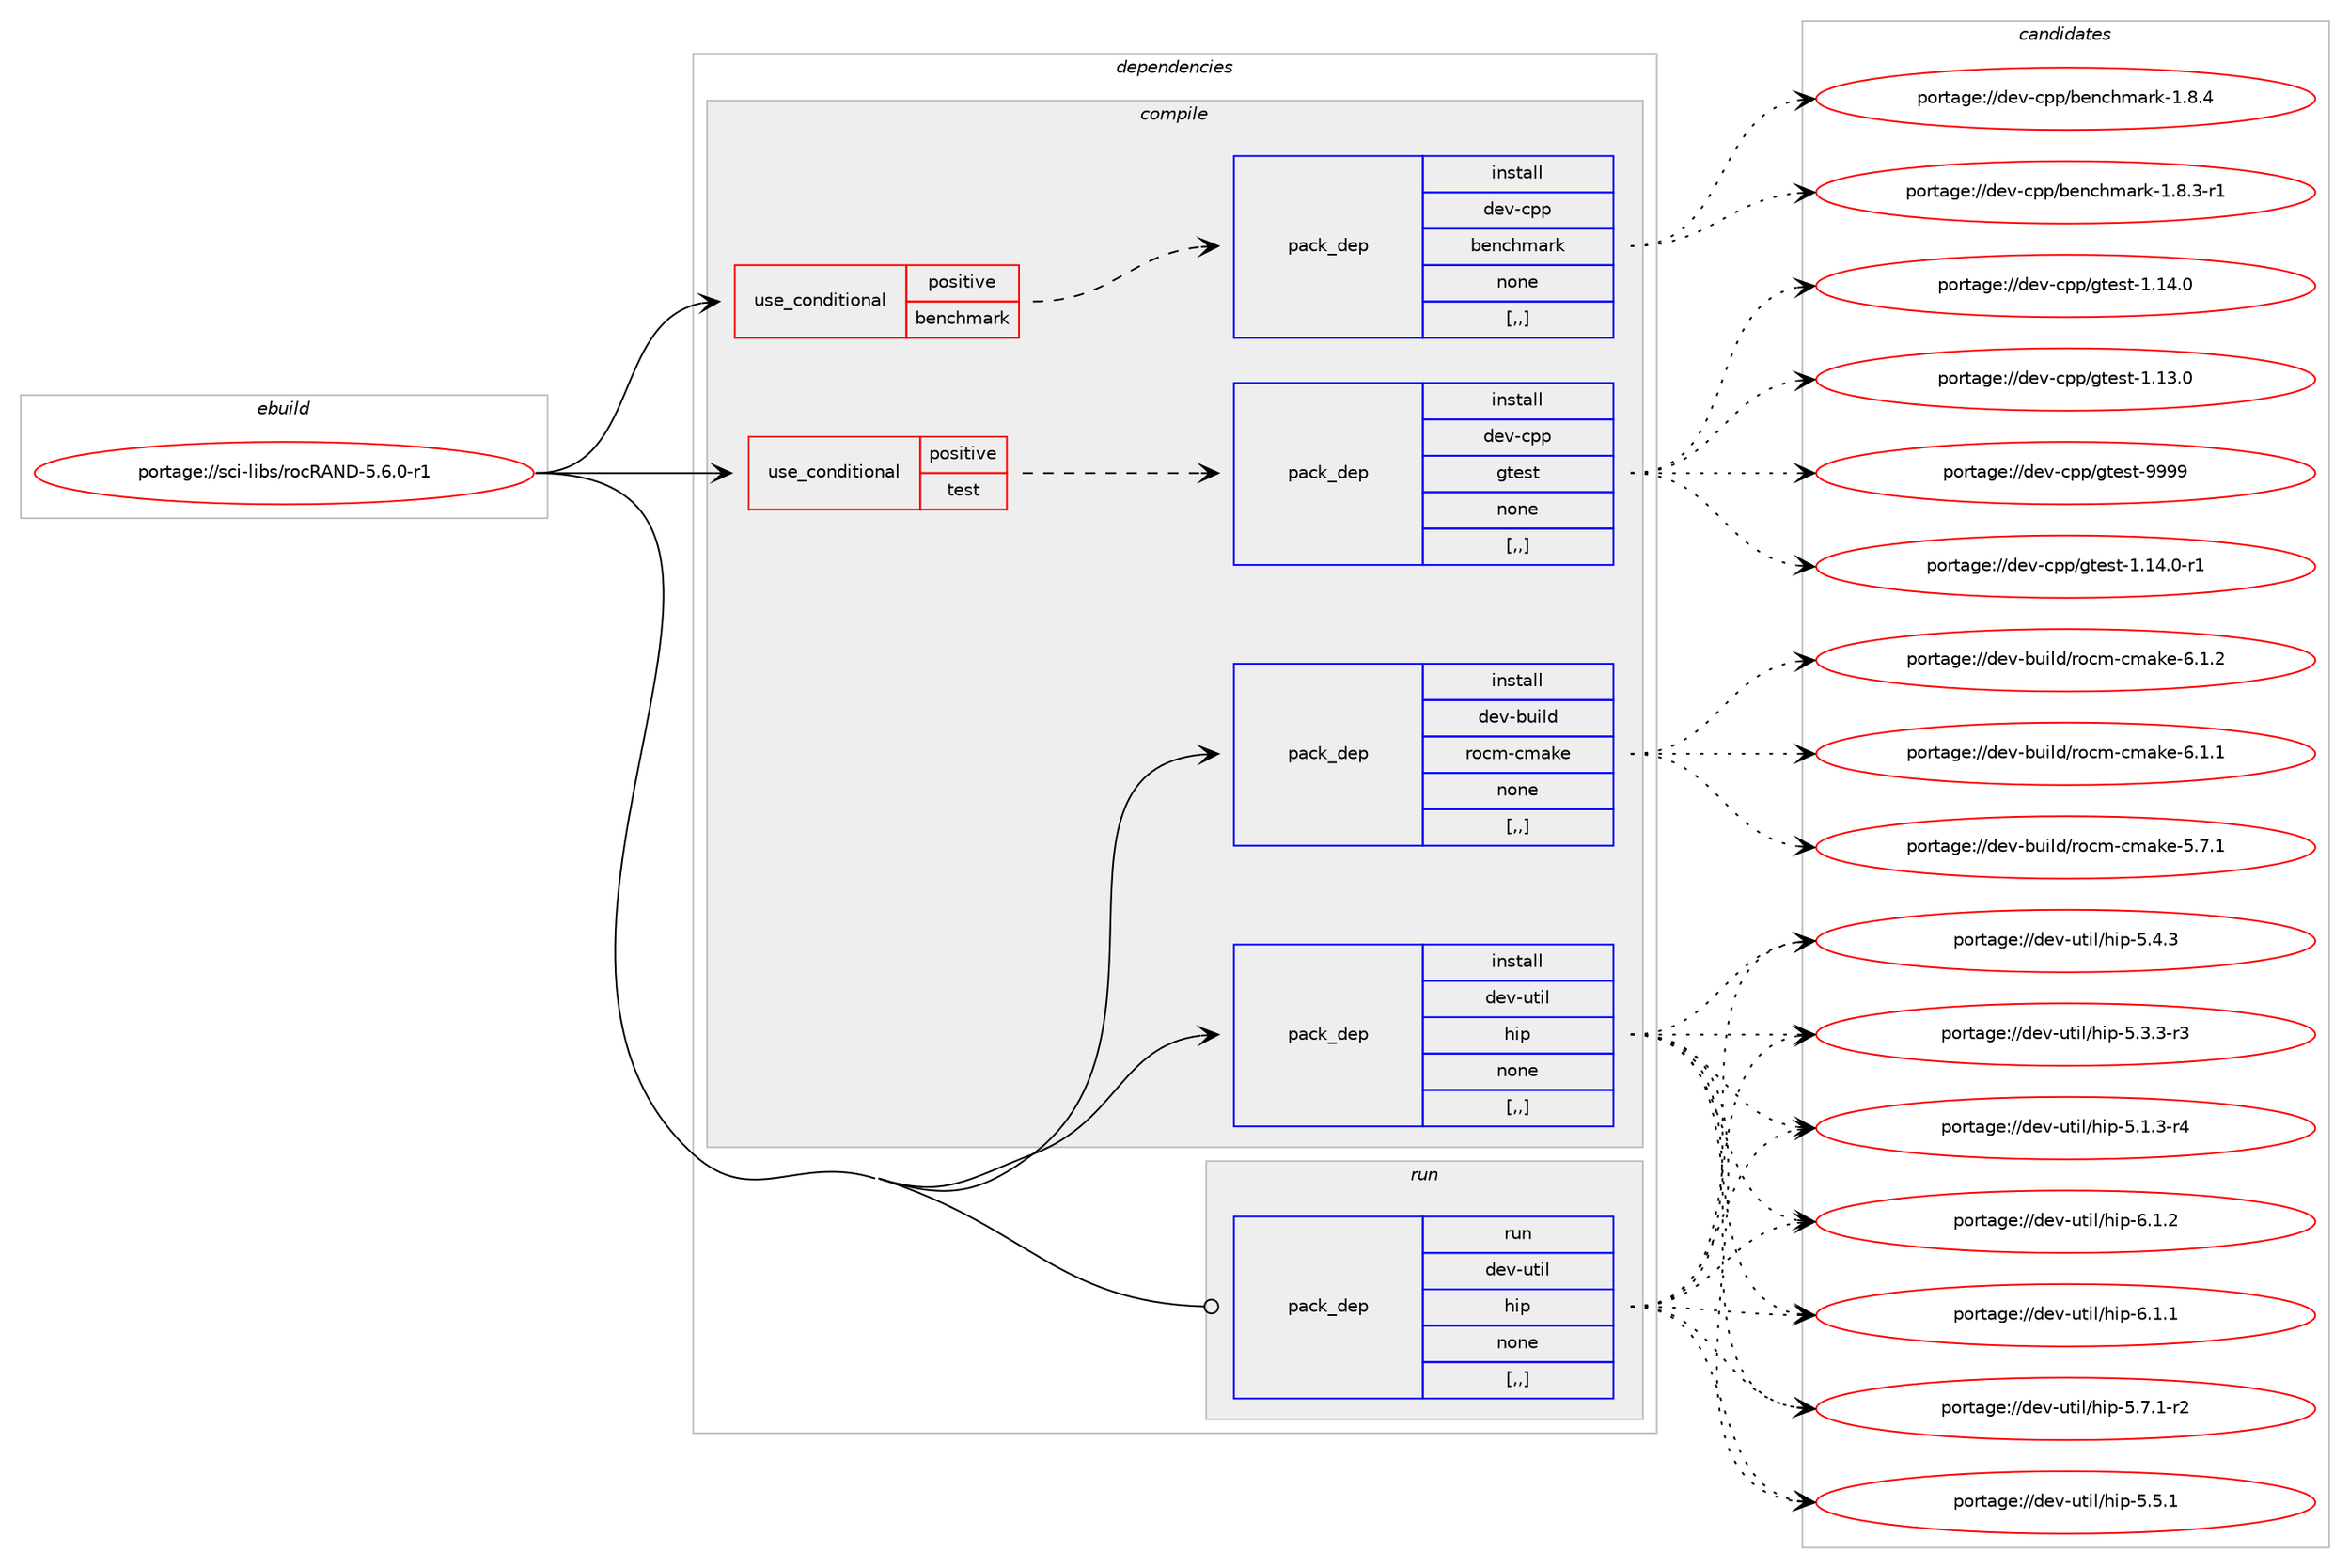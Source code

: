 digraph prolog {

# *************
# Graph options
# *************

newrank=true;
concentrate=true;
compound=true;
graph [rankdir=LR,fontname=Helvetica,fontsize=10,ranksep=1.5];#, ranksep=2.5, nodesep=0.2];
edge  [arrowhead=vee];
node  [fontname=Helvetica,fontsize=10];

# **********
# The ebuild
# **********

subgraph cluster_leftcol {
color=gray;
label=<<i>ebuild</i>>;
id [label="portage://sci-libs/rocRAND-5.6.0-r1", color=red, width=4, href="../sci-libs/rocRAND-5.6.0-r1.svg"];
}

# ****************
# The dependencies
# ****************

subgraph cluster_midcol {
color=gray;
label=<<i>dependencies</i>>;
subgraph cluster_compile {
fillcolor="#eeeeee";
style=filled;
label=<<i>compile</i>>;
subgraph cond107489 {
dependency405726 [label=<<TABLE BORDER="0" CELLBORDER="1" CELLSPACING="0" CELLPADDING="4"><TR><TD ROWSPAN="3" CELLPADDING="10">use_conditional</TD></TR><TR><TD>positive</TD></TR><TR><TD>benchmark</TD></TR></TABLE>>, shape=none, color=red];
subgraph pack295364 {
dependency405727 [label=<<TABLE BORDER="0" CELLBORDER="1" CELLSPACING="0" CELLPADDING="4" WIDTH="220"><TR><TD ROWSPAN="6" CELLPADDING="30">pack_dep</TD></TR><TR><TD WIDTH="110">install</TD></TR><TR><TD>dev-cpp</TD></TR><TR><TD>benchmark</TD></TR><TR><TD>none</TD></TR><TR><TD>[,,]</TD></TR></TABLE>>, shape=none, color=blue];
}
dependency405726:e -> dependency405727:w [weight=20,style="dashed",arrowhead="vee"];
}
id:e -> dependency405726:w [weight=20,style="solid",arrowhead="vee"];
subgraph cond107490 {
dependency405728 [label=<<TABLE BORDER="0" CELLBORDER="1" CELLSPACING="0" CELLPADDING="4"><TR><TD ROWSPAN="3" CELLPADDING="10">use_conditional</TD></TR><TR><TD>positive</TD></TR><TR><TD>test</TD></TR></TABLE>>, shape=none, color=red];
subgraph pack295365 {
dependency405729 [label=<<TABLE BORDER="0" CELLBORDER="1" CELLSPACING="0" CELLPADDING="4" WIDTH="220"><TR><TD ROWSPAN="6" CELLPADDING="30">pack_dep</TD></TR><TR><TD WIDTH="110">install</TD></TR><TR><TD>dev-cpp</TD></TR><TR><TD>gtest</TD></TR><TR><TD>none</TD></TR><TR><TD>[,,]</TD></TR></TABLE>>, shape=none, color=blue];
}
dependency405728:e -> dependency405729:w [weight=20,style="dashed",arrowhead="vee"];
}
id:e -> dependency405728:w [weight=20,style="solid",arrowhead="vee"];
subgraph pack295366 {
dependency405730 [label=<<TABLE BORDER="0" CELLBORDER="1" CELLSPACING="0" CELLPADDING="4" WIDTH="220"><TR><TD ROWSPAN="6" CELLPADDING="30">pack_dep</TD></TR><TR><TD WIDTH="110">install</TD></TR><TR><TD>dev-build</TD></TR><TR><TD>rocm-cmake</TD></TR><TR><TD>none</TD></TR><TR><TD>[,,]</TD></TR></TABLE>>, shape=none, color=blue];
}
id:e -> dependency405730:w [weight=20,style="solid",arrowhead="vee"];
subgraph pack295367 {
dependency405731 [label=<<TABLE BORDER="0" CELLBORDER="1" CELLSPACING="0" CELLPADDING="4" WIDTH="220"><TR><TD ROWSPAN="6" CELLPADDING="30">pack_dep</TD></TR><TR><TD WIDTH="110">install</TD></TR><TR><TD>dev-util</TD></TR><TR><TD>hip</TD></TR><TR><TD>none</TD></TR><TR><TD>[,,]</TD></TR></TABLE>>, shape=none, color=blue];
}
id:e -> dependency405731:w [weight=20,style="solid",arrowhead="vee"];
}
subgraph cluster_compileandrun {
fillcolor="#eeeeee";
style=filled;
label=<<i>compile and run</i>>;
}
subgraph cluster_run {
fillcolor="#eeeeee";
style=filled;
label=<<i>run</i>>;
subgraph pack295368 {
dependency405732 [label=<<TABLE BORDER="0" CELLBORDER="1" CELLSPACING="0" CELLPADDING="4" WIDTH="220"><TR><TD ROWSPAN="6" CELLPADDING="30">pack_dep</TD></TR><TR><TD WIDTH="110">run</TD></TR><TR><TD>dev-util</TD></TR><TR><TD>hip</TD></TR><TR><TD>none</TD></TR><TR><TD>[,,]</TD></TR></TABLE>>, shape=none, color=blue];
}
id:e -> dependency405732:w [weight=20,style="solid",arrowhead="odot"];
}
}

# **************
# The candidates
# **************

subgraph cluster_choices {
rank=same;
color=gray;
label=<<i>candidates</i>>;

subgraph choice295364 {
color=black;
nodesep=1;
choice100101118459911211247981011109910410997114107454946564652 [label="portage://dev-cpp/benchmark-1.8.4", color=red, width=4,href="../dev-cpp/benchmark-1.8.4.svg"];
choice1001011184599112112479810111099104109971141074549465646514511449 [label="portage://dev-cpp/benchmark-1.8.3-r1", color=red, width=4,href="../dev-cpp/benchmark-1.8.3-r1.svg"];
dependency405727:e -> choice100101118459911211247981011109910410997114107454946564652:w [style=dotted,weight="100"];
dependency405727:e -> choice1001011184599112112479810111099104109971141074549465646514511449:w [style=dotted,weight="100"];
}
subgraph choice295365 {
color=black;
nodesep=1;
choice1001011184599112112471031161011151164557575757 [label="portage://dev-cpp/gtest-9999", color=red, width=4,href="../dev-cpp/gtest-9999.svg"];
choice100101118459911211247103116101115116454946495246484511449 [label="portage://dev-cpp/gtest-1.14.0-r1", color=red, width=4,href="../dev-cpp/gtest-1.14.0-r1.svg"];
choice10010111845991121124710311610111511645494649524648 [label="portage://dev-cpp/gtest-1.14.0", color=red, width=4,href="../dev-cpp/gtest-1.14.0.svg"];
choice10010111845991121124710311610111511645494649514648 [label="portage://dev-cpp/gtest-1.13.0", color=red, width=4,href="../dev-cpp/gtest-1.13.0.svg"];
dependency405729:e -> choice1001011184599112112471031161011151164557575757:w [style=dotted,weight="100"];
dependency405729:e -> choice100101118459911211247103116101115116454946495246484511449:w [style=dotted,weight="100"];
dependency405729:e -> choice10010111845991121124710311610111511645494649524648:w [style=dotted,weight="100"];
dependency405729:e -> choice10010111845991121124710311610111511645494649514648:w [style=dotted,weight="100"];
}
subgraph choice295366 {
color=black;
nodesep=1;
choice10010111845981171051081004711411199109459910997107101455446494650 [label="portage://dev-build/rocm-cmake-6.1.2", color=red, width=4,href="../dev-build/rocm-cmake-6.1.2.svg"];
choice10010111845981171051081004711411199109459910997107101455446494649 [label="portage://dev-build/rocm-cmake-6.1.1", color=red, width=4,href="../dev-build/rocm-cmake-6.1.1.svg"];
choice10010111845981171051081004711411199109459910997107101455346554649 [label="portage://dev-build/rocm-cmake-5.7.1", color=red, width=4,href="../dev-build/rocm-cmake-5.7.1.svg"];
dependency405730:e -> choice10010111845981171051081004711411199109459910997107101455446494650:w [style=dotted,weight="100"];
dependency405730:e -> choice10010111845981171051081004711411199109459910997107101455446494649:w [style=dotted,weight="100"];
dependency405730:e -> choice10010111845981171051081004711411199109459910997107101455346554649:w [style=dotted,weight="100"];
}
subgraph choice295367 {
color=black;
nodesep=1;
choice1001011184511711610510847104105112455446494650 [label="portage://dev-util/hip-6.1.2", color=red, width=4,href="../dev-util/hip-6.1.2.svg"];
choice1001011184511711610510847104105112455446494649 [label="portage://dev-util/hip-6.1.1", color=red, width=4,href="../dev-util/hip-6.1.1.svg"];
choice10010111845117116105108471041051124553465546494511450 [label="portage://dev-util/hip-5.7.1-r2", color=red, width=4,href="../dev-util/hip-5.7.1-r2.svg"];
choice1001011184511711610510847104105112455346534649 [label="portage://dev-util/hip-5.5.1", color=red, width=4,href="../dev-util/hip-5.5.1.svg"];
choice1001011184511711610510847104105112455346524651 [label="portage://dev-util/hip-5.4.3", color=red, width=4,href="../dev-util/hip-5.4.3.svg"];
choice10010111845117116105108471041051124553465146514511451 [label="portage://dev-util/hip-5.3.3-r3", color=red, width=4,href="../dev-util/hip-5.3.3-r3.svg"];
choice10010111845117116105108471041051124553464946514511452 [label="portage://dev-util/hip-5.1.3-r4", color=red, width=4,href="../dev-util/hip-5.1.3-r4.svg"];
dependency405731:e -> choice1001011184511711610510847104105112455446494650:w [style=dotted,weight="100"];
dependency405731:e -> choice1001011184511711610510847104105112455446494649:w [style=dotted,weight="100"];
dependency405731:e -> choice10010111845117116105108471041051124553465546494511450:w [style=dotted,weight="100"];
dependency405731:e -> choice1001011184511711610510847104105112455346534649:w [style=dotted,weight="100"];
dependency405731:e -> choice1001011184511711610510847104105112455346524651:w [style=dotted,weight="100"];
dependency405731:e -> choice10010111845117116105108471041051124553465146514511451:w [style=dotted,weight="100"];
dependency405731:e -> choice10010111845117116105108471041051124553464946514511452:w [style=dotted,weight="100"];
}
subgraph choice295368 {
color=black;
nodesep=1;
choice1001011184511711610510847104105112455446494650 [label="portage://dev-util/hip-6.1.2", color=red, width=4,href="../dev-util/hip-6.1.2.svg"];
choice1001011184511711610510847104105112455446494649 [label="portage://dev-util/hip-6.1.1", color=red, width=4,href="../dev-util/hip-6.1.1.svg"];
choice10010111845117116105108471041051124553465546494511450 [label="portage://dev-util/hip-5.7.1-r2", color=red, width=4,href="../dev-util/hip-5.7.1-r2.svg"];
choice1001011184511711610510847104105112455346534649 [label="portage://dev-util/hip-5.5.1", color=red, width=4,href="../dev-util/hip-5.5.1.svg"];
choice1001011184511711610510847104105112455346524651 [label="portage://dev-util/hip-5.4.3", color=red, width=4,href="../dev-util/hip-5.4.3.svg"];
choice10010111845117116105108471041051124553465146514511451 [label="portage://dev-util/hip-5.3.3-r3", color=red, width=4,href="../dev-util/hip-5.3.3-r3.svg"];
choice10010111845117116105108471041051124553464946514511452 [label="portage://dev-util/hip-5.1.3-r4", color=red, width=4,href="../dev-util/hip-5.1.3-r4.svg"];
dependency405732:e -> choice1001011184511711610510847104105112455446494650:w [style=dotted,weight="100"];
dependency405732:e -> choice1001011184511711610510847104105112455446494649:w [style=dotted,weight="100"];
dependency405732:e -> choice10010111845117116105108471041051124553465546494511450:w [style=dotted,weight="100"];
dependency405732:e -> choice1001011184511711610510847104105112455346534649:w [style=dotted,weight="100"];
dependency405732:e -> choice1001011184511711610510847104105112455346524651:w [style=dotted,weight="100"];
dependency405732:e -> choice10010111845117116105108471041051124553465146514511451:w [style=dotted,weight="100"];
dependency405732:e -> choice10010111845117116105108471041051124553464946514511452:w [style=dotted,weight="100"];
}
}

}
